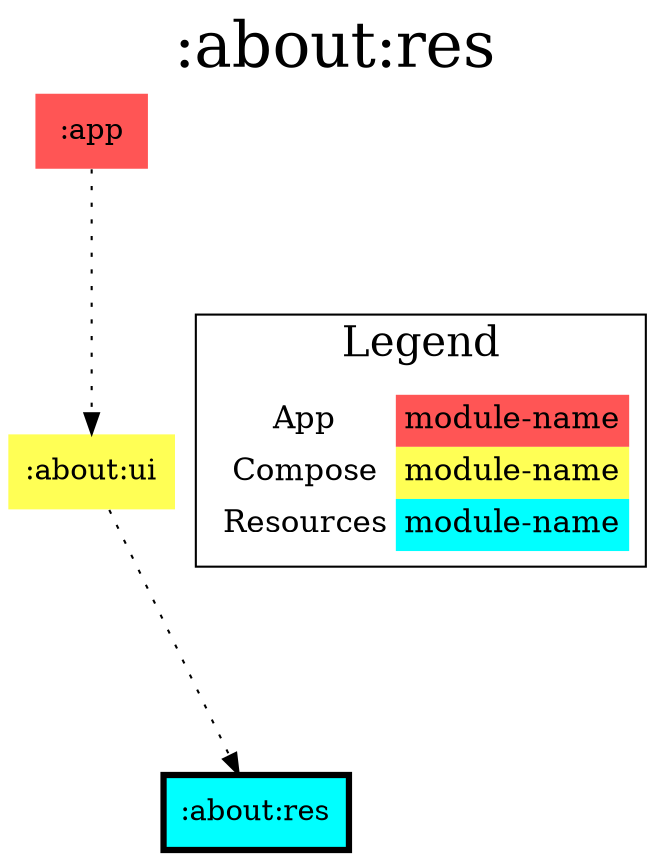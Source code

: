digraph {
edge ["dir"="forward"]
graph ["dpi"="100","label"=":about:res","labelloc"="t","fontsize"="30","ranksep"="1.5","rankdir"="TB"]
node ["style"="filled"]
":about:res" ["fillcolor"="#00FFFF","color"="black","penwidth"="3","shape"="box"]
":about:ui" ["fillcolor"="#FFFF55","shape"="none"]
":app" ["fillcolor"="#FF5555","shape"="none"]
{
edge ["dir"="none"]
graph ["rank"="same"]
":about:res"
}
":about:ui" -> ":about:res" ["style"="dotted"]
":app" -> ":about:ui" ["style"="dotted"]
subgraph "cluster_legend" {
edge ["dir"="none"]
graph ["label"="Legend","fontsize"="20"]
"Legend" ["style"="filled","fillcolor"="#FFFFFF","shape"="none","margin"="0","fontsize"="15","label"=<
<TABLE BORDER="0" CELLBORDER="0" CELLSPACING="0" CELLPADDING="4">
<TR><TD>App</TD><TD BGCOLOR="#FF5555">module-name</TD></TR>
<TR><TD>Compose</TD><TD BGCOLOR="#FFFF55">module-name</TD></TR>
<TR><TD>Resources</TD><TD BGCOLOR="#00FFFF">module-name</TD></TR>
</TABLE>
>]
} -> ":about:res" ["style"="invis"]
}
